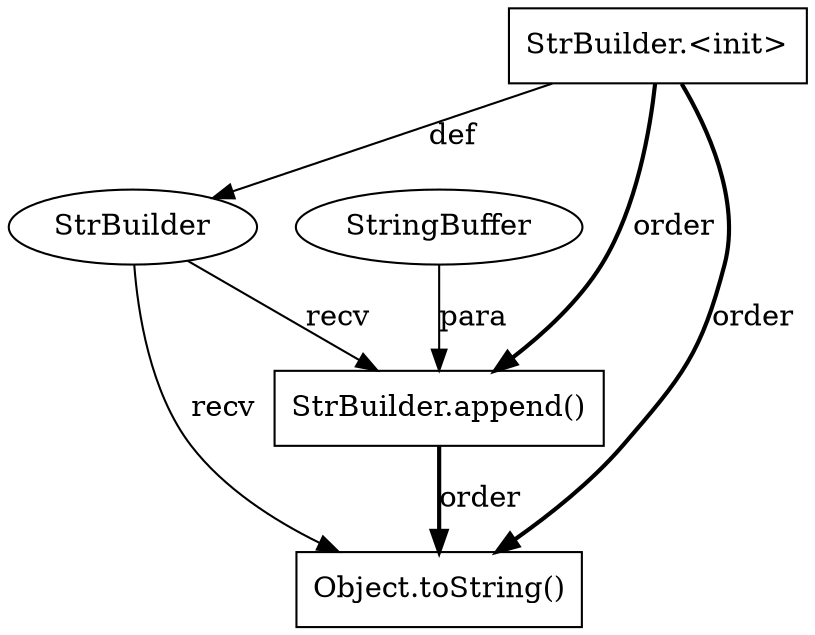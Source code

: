 digraph "AUG" {

  1 [ label="StrBuilder.append()" shape="box" ];
  2 [ label="StrBuilder" shape="ellipse" ];
  3 [ label="Object.toString()" shape="box" ];
  4 [ label="StringBuffer" shape="ellipse" ];
  5 [ label="StrBuilder.<init>" shape="box" ];
  4 -> 1 [ label="para" style="solid" ];
  5 -> 1 [ label="order" style="bold" ];
  2 -> 1 [ label="recv" style="solid" ];
  5 -> 2 [ label="def" style="solid" ];
  1 -> 3 [ label="order" style="bold" ];
  5 -> 3 [ label="order" style="bold" ];
  2 -> 3 [ label="recv" style="solid" ];
}

